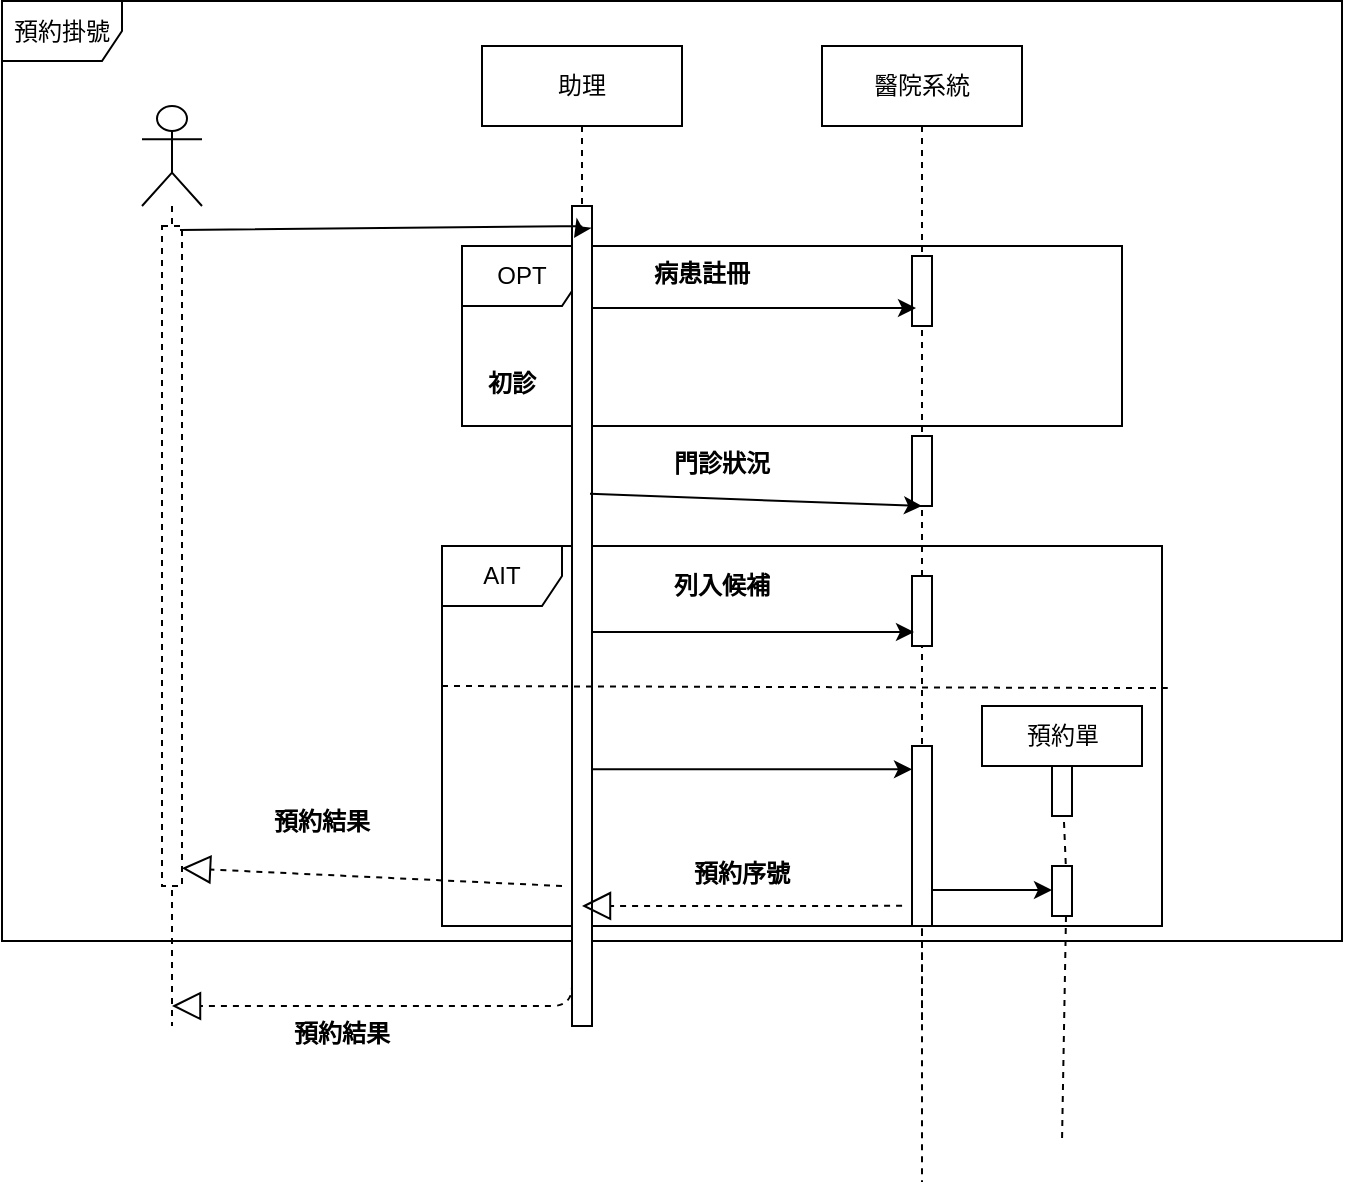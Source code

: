 <mxfile>
    <diagram id="exOQTvvwAht5XABtYnVv" name="第1頁">
        <mxGraphModel dx="1130" dy="536" grid="1" gridSize="10" guides="1" tooltips="1" connect="1" arrows="1" fold="1" page="1" pageScale="1" pageWidth="827" pageHeight="1169" math="0" shadow="0">
            <root>
                <mxCell id="0"/>
                <mxCell id="1" parent="0"/>
                <mxCell id="2" value="預約掛號" style="shape=umlFrame;whiteSpace=wrap;html=1;" vertex="1" parent="1">
                    <mxGeometry x="70" y="7.5" width="670" height="470" as="geometry"/>
                </mxCell>
                <mxCell id="4" value="OPT" style="shape=umlFrame;whiteSpace=wrap;html=1;" vertex="1" parent="1">
                    <mxGeometry x="300" y="130" width="330" height="90" as="geometry"/>
                </mxCell>
                <mxCell id="5" value="AIT" style="shape=umlFrame;whiteSpace=wrap;html=1;" vertex="1" parent="1">
                    <mxGeometry x="290" y="280" width="360" height="190" as="geometry"/>
                </mxCell>
                <mxCell id="8" value="助理" style="shape=umlLifeline;perimeter=lifelinePerimeter;whiteSpace=wrap;html=1;container=1;collapsible=0;recursiveResize=0;outlineConnect=0;" vertex="1" parent="1">
                    <mxGeometry x="310" y="30" width="100" height="100" as="geometry"/>
                </mxCell>
                <mxCell id="9" value="醫院系統" style="shape=umlLifeline;perimeter=lifelinePerimeter;whiteSpace=wrap;html=1;container=1;collapsible=0;recursiveResize=0;outlineConnect=0;" vertex="1" parent="1">
                    <mxGeometry x="480" y="30" width="100" height="490" as="geometry"/>
                </mxCell>
                <mxCell id="10" value="" style="html=1;points=[];perimeter=orthogonalPerimeter;" vertex="1" parent="1">
                    <mxGeometry x="355" y="110" width="10" height="410" as="geometry"/>
                </mxCell>
                <mxCell id="11" value="" style="shape=umlLifeline;participant=umlActor;perimeter=lifelinePerimeter;whiteSpace=wrap;html=1;container=1;collapsible=0;recursiveResize=0;verticalAlign=top;spacingTop=36;outlineConnect=0;size=50;" vertex="1" parent="1">
                    <mxGeometry x="140" y="60" width="30" height="460" as="geometry"/>
                </mxCell>
                <mxCell id="54" value="" style="html=1;points=[];perimeter=orthogonalPerimeter;dashed=1;" vertex="1" parent="11">
                    <mxGeometry x="10" y="60" width="10" height="330" as="geometry"/>
                </mxCell>
                <mxCell id="12" value="" style="endArrow=block;dashed=1;endFill=0;endSize=12;html=1;exitX=0;exitY=0.787;exitDx=0;exitDy=0;exitPerimeter=0;" edge="1" parent="1" source="10" target="11">
                    <mxGeometry width="160" relative="1" as="geometry">
                        <mxPoint x="190" y="420" as="sourcePoint"/>
                        <mxPoint x="350" y="430" as="targetPoint"/>
                        <Array as="points">
                            <mxPoint x="355" y="510"/>
                        </Array>
                    </mxGeometry>
                </mxCell>
                <mxCell id="17" value="" style="html=1;points=[];perimeter=orthogonalPerimeter;" vertex="1" parent="1">
                    <mxGeometry x="525" y="135" width="10" height="35" as="geometry"/>
                </mxCell>
                <mxCell id="18" value="" style="html=1;points=[];perimeter=orthogonalPerimeter;" vertex="1" parent="1">
                    <mxGeometry x="525" y="225" width="10" height="35" as="geometry"/>
                </mxCell>
                <mxCell id="19" value="" style="html=1;points=[];perimeter=orthogonalPerimeter;" vertex="1" parent="1">
                    <mxGeometry x="595" y="440" width="10" height="25" as="geometry"/>
                </mxCell>
                <mxCell id="20" value="" style="html=1;points=[];perimeter=orthogonalPerimeter;" vertex="1" parent="1">
                    <mxGeometry x="525" y="295" width="10" height="35" as="geometry"/>
                </mxCell>
                <mxCell id="21" value="" style="html=1;points=[];perimeter=orthogonalPerimeter;" vertex="1" parent="1">
                    <mxGeometry x="525" y="380" width="10" height="90" as="geometry"/>
                </mxCell>
                <mxCell id="24" value="" style="endArrow=none;startArrow=none;endFill=0;startFill=0;endSize=8;html=1;verticalAlign=bottom;labelBackgroundColor=none;strokeWidth=1;dashed=1;entryX=1.008;entryY=0.374;entryDx=0;entryDy=0;entryPerimeter=0;" edge="1" parent="1" target="5">
                    <mxGeometry width="160" relative="1" as="geometry">
                        <mxPoint x="290" y="350" as="sourcePoint"/>
                        <mxPoint x="325" y="350" as="targetPoint"/>
                    </mxGeometry>
                </mxCell>
                <mxCell id="25" value="" style="html=1;points=[];perimeter=orthogonalPerimeter;" vertex="1" parent="1">
                    <mxGeometry x="595" y="390" width="10" height="25" as="geometry"/>
                </mxCell>
                <mxCell id="27" value="預約單" style="html=1;" vertex="1" parent="1">
                    <mxGeometry x="560" y="360" width="80" height="30" as="geometry"/>
                </mxCell>
                <mxCell id="28" value="" style="endArrow=none;startArrow=none;endFill=0;startFill=0;endSize=8;html=1;verticalAlign=bottom;labelBackgroundColor=none;strokeWidth=1;dashed=1;exitX=0.6;exitY=1.12;exitDx=0;exitDy=0;exitPerimeter=0;entryX=0.7;entryY=0.08;entryDx=0;entryDy=0;entryPerimeter=0;" edge="1" parent="1" source="25" target="19">
                    <mxGeometry width="160" relative="1" as="geometry">
                        <mxPoint x="447.5" y="410" as="sourcePoint"/>
                        <mxPoint x="482.5" y="410" as="targetPoint"/>
                    </mxGeometry>
                </mxCell>
                <mxCell id="30" value="" style="text;strokeColor=none;fillColor=none;align=left;verticalAlign=middle;spacingTop=-1;spacingLeft=4;spacingRight=4;rotatable=0;labelPosition=right;points=[];portConstraint=eastwest;" vertex="1" parent="1">
                    <mxGeometry x="190" y="211" width="20" height="14" as="geometry"/>
                </mxCell>
                <mxCell id="33" value="預約結果" style="text;align=center;fontStyle=1;verticalAlign=middle;spacingLeft=3;spacingRight=3;strokeColor=none;rotatable=0;points=[[0,0.5],[1,0.5]];portConstraint=eastwest;" vertex="1" parent="1">
                    <mxGeometry x="200" y="510" width="80" height="26" as="geometry"/>
                </mxCell>
                <mxCell id="40" value="" style="endArrow=none;startArrow=none;endFill=0;startFill=0;endSize=8;html=1;verticalAlign=bottom;labelBackgroundColor=none;strokeWidth=1;dashed=1;exitX=0.7;exitY=1;exitDx=0;exitDy=0;exitPerimeter=0;" edge="1" parent="1" source="19">
                    <mxGeometry width="160" relative="1" as="geometry">
                        <mxPoint x="611" y="428" as="sourcePoint"/>
                        <mxPoint x="600" y="578" as="targetPoint"/>
                    </mxGeometry>
                </mxCell>
                <mxCell id="41" value="" style="endArrow=none;startArrow=none;endFill=0;startFill=0;endSize=8;html=1;verticalAlign=bottom;labelBackgroundColor=none;strokeWidth=1;dashed=1;exitX=0.5;exitY=1.013;exitDx=0;exitDy=0;exitPerimeter=0;" edge="1" parent="1" source="21">
                    <mxGeometry width="160" relative="1" as="geometry">
                        <mxPoint x="621" y="438" as="sourcePoint"/>
                        <mxPoint x="530" y="598" as="targetPoint"/>
                    </mxGeometry>
                </mxCell>
                <mxCell id="44" value="" style="endArrow=classic;html=1;strokeWidth=1;entryX=0.2;entryY=0.743;entryDx=0;entryDy=0;entryPerimeter=0;" edge="1" parent="1" source="10" target="17">
                    <mxGeometry width="50" height="50" relative="1" as="geometry">
                        <mxPoint x="390" y="240" as="sourcePoint"/>
                        <mxPoint x="440" y="190" as="targetPoint"/>
                    </mxGeometry>
                </mxCell>
                <mxCell id="45" value="" style="endArrow=classic;html=1;strokeWidth=1;exitX=0.9;exitY=0.351;exitDx=0;exitDy=0;exitPerimeter=0;entryX=0.5;entryY=1;entryDx=0;entryDy=0;entryPerimeter=0;" edge="1" parent="1" source="10" target="18">
                    <mxGeometry width="50" height="50" relative="1" as="geometry">
                        <mxPoint x="390" y="240" as="sourcePoint"/>
                        <mxPoint x="440" y="190" as="targetPoint"/>
                    </mxGeometry>
                </mxCell>
                <mxCell id="47" value="" style="endArrow=classic;html=1;strokeWidth=1;entryX=0.1;entryY=0.8;entryDx=0;entryDy=0;entryPerimeter=0;" edge="1" parent="1" source="10" target="20">
                    <mxGeometry width="50" height="50" relative="1" as="geometry">
                        <mxPoint x="370" y="330" as="sourcePoint"/>
                        <mxPoint x="420" y="280" as="targetPoint"/>
                    </mxGeometry>
                </mxCell>
                <mxCell id="48" value="" style="endArrow=classic;html=1;strokeWidth=1;exitX=1;exitY=0.687;exitDx=0;exitDy=0;exitPerimeter=0;" edge="1" parent="1" source="10" target="21">
                    <mxGeometry width="50" height="50" relative="1" as="geometry">
                        <mxPoint x="390" y="240" as="sourcePoint"/>
                        <mxPoint x="440" y="190" as="targetPoint"/>
                    </mxGeometry>
                </mxCell>
                <mxCell id="49" value="" style="endArrow=classic;html=1;strokeWidth=1;exitX=1;exitY=0.8;exitDx=0;exitDy=0;exitPerimeter=0;" edge="1" parent="1" source="21" target="19">
                    <mxGeometry width="50" height="50" relative="1" as="geometry">
                        <mxPoint x="390" y="240" as="sourcePoint"/>
                        <mxPoint x="440" y="190" as="targetPoint"/>
                    </mxGeometry>
                </mxCell>
                <mxCell id="50" value="預約結果" style="text;align=center;fontStyle=1;verticalAlign=middle;spacingLeft=3;spacingRight=3;strokeColor=none;rotatable=0;points=[[0,0.5],[1,0.5]];portConstraint=eastwest;" vertex="1" parent="1">
                    <mxGeometry x="190" y="404" width="80" height="26" as="geometry"/>
                </mxCell>
                <mxCell id="51" value="初診" style="text;align=center;fontStyle=1;verticalAlign=middle;spacingLeft=3;spacingRight=3;strokeColor=none;rotatable=0;points=[[0,0.5],[1,0.5]];portConstraint=eastwest;" vertex="1" parent="1">
                    <mxGeometry x="285" y="185" width="80" height="26" as="geometry"/>
                </mxCell>
                <mxCell id="52" value="預約序號" style="text;align=center;fontStyle=1;verticalAlign=middle;spacingLeft=3;spacingRight=3;strokeColor=none;rotatable=0;points=[[0,0.5],[1,0.5]];portConstraint=eastwest;" vertex="1" parent="1">
                    <mxGeometry x="400" y="430" width="80" height="26" as="geometry"/>
                </mxCell>
                <mxCell id="53" value="" style="endArrow=classic;html=1;strokeWidth=1;exitX=0.9;exitY=0.006;exitDx=0;exitDy=0;exitPerimeter=0;entryX=0.1;entryY=0.039;entryDx=0;entryDy=0;entryPerimeter=0;" edge="1" parent="1" source="54" target="10">
                    <mxGeometry width="50" height="50" relative="1" as="geometry">
                        <mxPoint x="390" y="240" as="sourcePoint"/>
                        <mxPoint x="440" y="190" as="targetPoint"/>
                        <Array as="points">
                            <mxPoint x="360" y="120"/>
                        </Array>
                    </mxGeometry>
                </mxCell>
                <mxCell id="55" value="" style="endArrow=block;dashed=1;endFill=0;endSize=12;html=1;strokeWidth=1;exitX=0.639;exitY=0.947;exitDx=0;exitDy=0;exitPerimeter=0;" edge="1" parent="1" source="5">
                    <mxGeometry width="160" relative="1" as="geometry">
                        <mxPoint x="330" y="210" as="sourcePoint"/>
                        <mxPoint x="360" y="460" as="targetPoint"/>
                    </mxGeometry>
                </mxCell>
                <mxCell id="57" value="" style="endArrow=block;dashed=1;endFill=0;endSize=12;html=1;strokeWidth=1;entryX=1;entryY=0.973;entryDx=0;entryDy=0;entryPerimeter=0;" edge="1" parent="1" target="54">
                    <mxGeometry width="160" relative="1" as="geometry">
                        <mxPoint x="350" y="450" as="sourcePoint"/>
                        <mxPoint x="490" y="210" as="targetPoint"/>
                        <Array as="points"/>
                    </mxGeometry>
                </mxCell>
                <mxCell id="58" value="病患註冊" style="text;align=center;fontStyle=1;verticalAlign=middle;spacingLeft=3;spacingRight=3;strokeColor=none;rotatable=0;points=[[0,0.5],[1,0.5]];portConstraint=eastwest;" vertex="1" parent="1">
                    <mxGeometry x="380" y="130" width="80" height="26" as="geometry"/>
                </mxCell>
                <mxCell id="59" value="門診狀況" style="text;align=center;fontStyle=1;verticalAlign=middle;spacingLeft=3;spacingRight=3;strokeColor=none;rotatable=0;points=[[0,0.5],[1,0.5]];portConstraint=eastwest;" vertex="1" parent="1">
                    <mxGeometry x="390" y="225" width="80" height="26" as="geometry"/>
                </mxCell>
                <mxCell id="60" value="列入候補" style="text;align=center;fontStyle=1;verticalAlign=middle;spacingLeft=3;spacingRight=3;strokeColor=none;rotatable=0;points=[[0,0.5],[1,0.5]];portConstraint=eastwest;" vertex="1" parent="1">
                    <mxGeometry x="390" y="286" width="80" height="26" as="geometry"/>
                </mxCell>
            </root>
        </mxGraphModel>
    </diagram>
</mxfile>